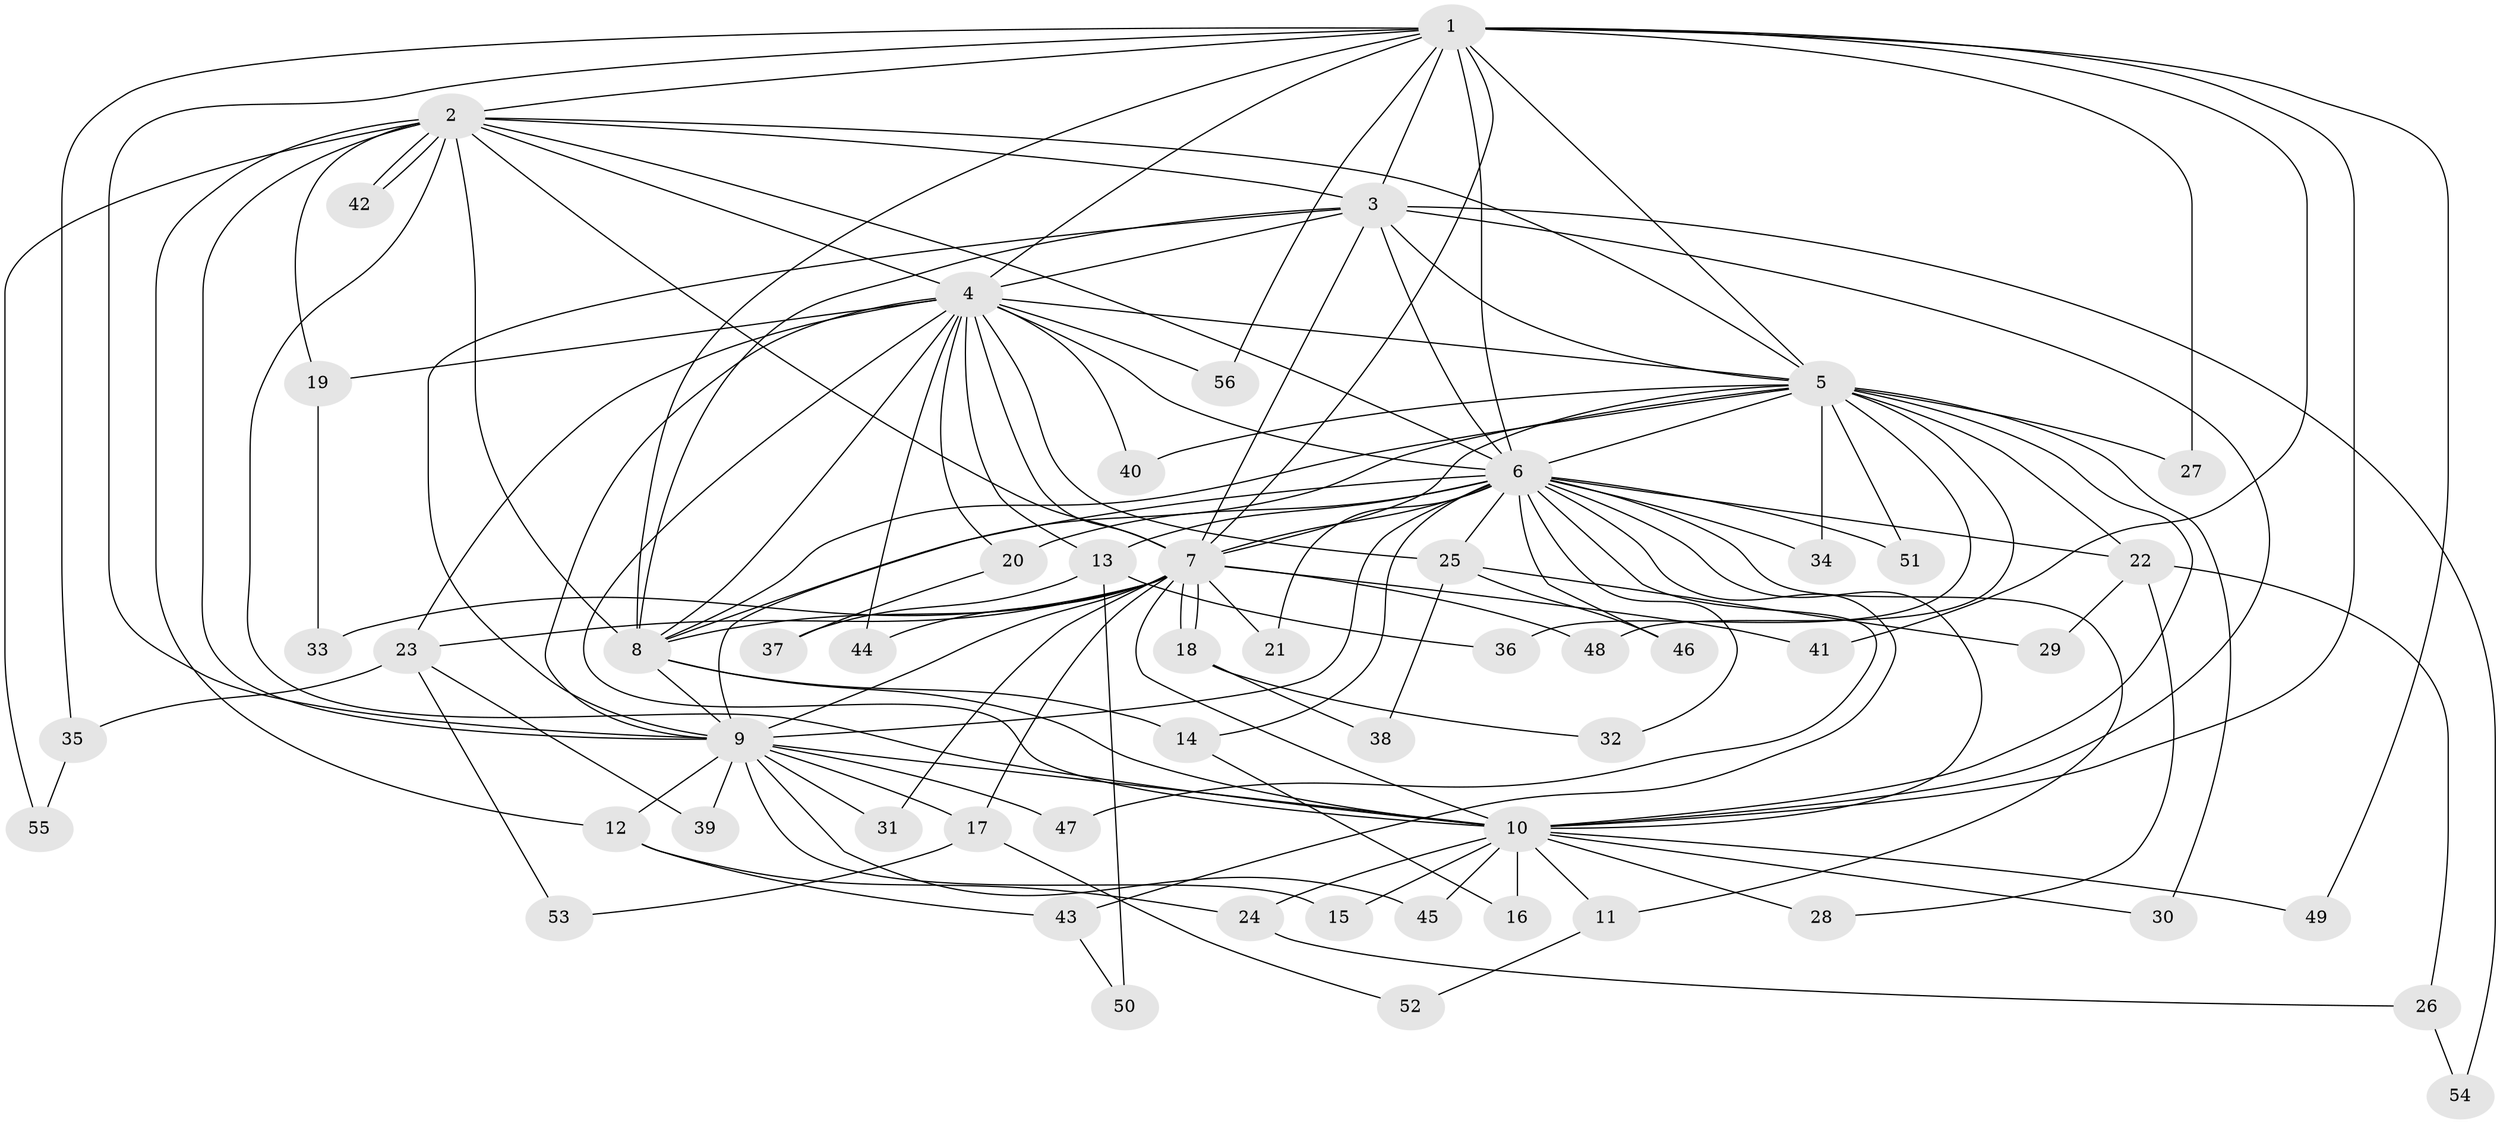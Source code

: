 // Generated by graph-tools (version 1.1) at 2025/43/03/09/25 04:43:12]
// undirected, 56 vertices, 137 edges
graph export_dot {
graph [start="1"]
  node [color=gray90,style=filled];
  1;
  2;
  3;
  4;
  5;
  6;
  7;
  8;
  9;
  10;
  11;
  12;
  13;
  14;
  15;
  16;
  17;
  18;
  19;
  20;
  21;
  22;
  23;
  24;
  25;
  26;
  27;
  28;
  29;
  30;
  31;
  32;
  33;
  34;
  35;
  36;
  37;
  38;
  39;
  40;
  41;
  42;
  43;
  44;
  45;
  46;
  47;
  48;
  49;
  50;
  51;
  52;
  53;
  54;
  55;
  56;
  1 -- 2;
  1 -- 3;
  1 -- 4;
  1 -- 5;
  1 -- 6;
  1 -- 7;
  1 -- 8;
  1 -- 9;
  1 -- 10;
  1 -- 27;
  1 -- 35;
  1 -- 41;
  1 -- 49;
  1 -- 56;
  2 -- 3;
  2 -- 4;
  2 -- 5;
  2 -- 6;
  2 -- 7;
  2 -- 8;
  2 -- 9;
  2 -- 10;
  2 -- 12;
  2 -- 19;
  2 -- 42;
  2 -- 42;
  2 -- 55;
  3 -- 4;
  3 -- 5;
  3 -- 6;
  3 -- 7;
  3 -- 8;
  3 -- 9;
  3 -- 10;
  3 -- 54;
  4 -- 5;
  4 -- 6;
  4 -- 7;
  4 -- 8;
  4 -- 9;
  4 -- 10;
  4 -- 13;
  4 -- 19;
  4 -- 20;
  4 -- 23;
  4 -- 25;
  4 -- 40;
  4 -- 44;
  4 -- 56;
  5 -- 6;
  5 -- 7;
  5 -- 8;
  5 -- 9;
  5 -- 10;
  5 -- 22;
  5 -- 27;
  5 -- 30;
  5 -- 34;
  5 -- 36;
  5 -- 40;
  5 -- 48;
  5 -- 51;
  6 -- 7;
  6 -- 8;
  6 -- 9;
  6 -- 10;
  6 -- 11;
  6 -- 13;
  6 -- 14;
  6 -- 20;
  6 -- 21;
  6 -- 22;
  6 -- 25;
  6 -- 32;
  6 -- 34;
  6 -- 43;
  6 -- 46;
  6 -- 47;
  6 -- 51;
  7 -- 8;
  7 -- 9;
  7 -- 10;
  7 -- 17;
  7 -- 18;
  7 -- 18;
  7 -- 21;
  7 -- 23;
  7 -- 31;
  7 -- 33;
  7 -- 41;
  7 -- 44;
  7 -- 48;
  8 -- 9;
  8 -- 10;
  8 -- 14;
  9 -- 10;
  9 -- 12;
  9 -- 15;
  9 -- 17;
  9 -- 31;
  9 -- 39;
  9 -- 45;
  9 -- 47;
  10 -- 11;
  10 -- 15;
  10 -- 16;
  10 -- 24;
  10 -- 28;
  10 -- 30;
  10 -- 45;
  10 -- 49;
  11 -- 52;
  12 -- 24;
  12 -- 43;
  13 -- 36;
  13 -- 37;
  13 -- 50;
  14 -- 16;
  17 -- 52;
  17 -- 53;
  18 -- 32;
  18 -- 38;
  19 -- 33;
  20 -- 37;
  22 -- 26;
  22 -- 28;
  22 -- 29;
  23 -- 35;
  23 -- 39;
  23 -- 53;
  24 -- 26;
  25 -- 29;
  25 -- 38;
  25 -- 46;
  26 -- 54;
  35 -- 55;
  43 -- 50;
}
